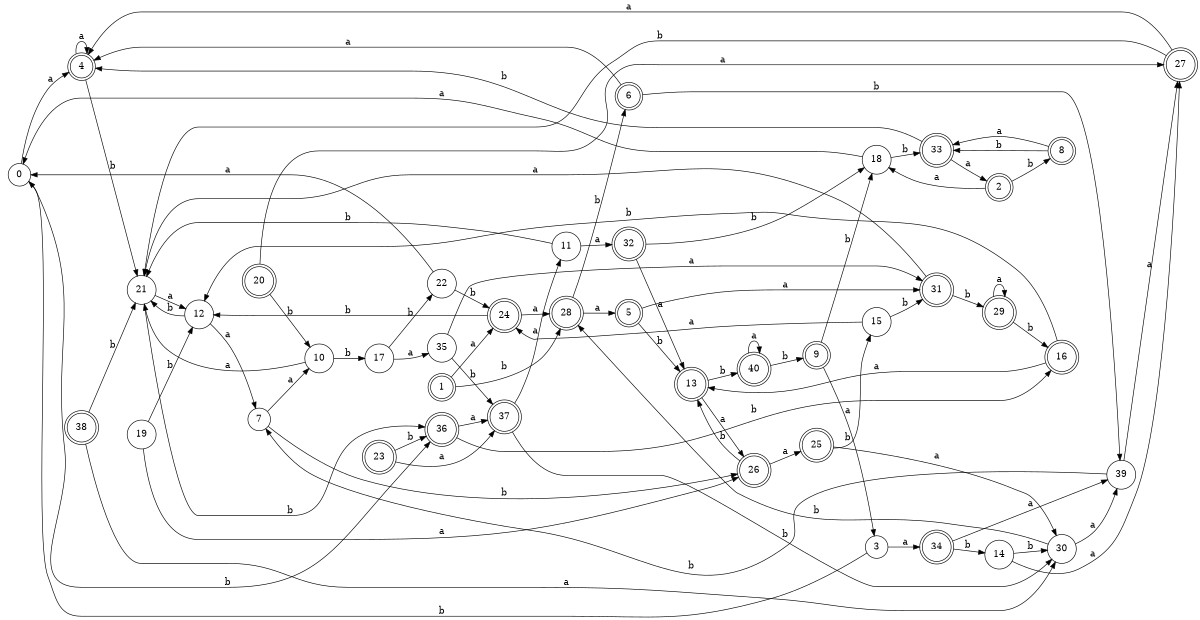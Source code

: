 digraph n33_2 {
__start0 [label="" shape="none"];

rankdir=LR;
size="8,5";

s0 [style="filled", color="black", fillcolor="white" shape="circle", label="0"];
s1 [style="rounded,filled", color="black", fillcolor="white" shape="doublecircle", label="1"];
s2 [style="rounded,filled", color="black", fillcolor="white" shape="doublecircle", label="2"];
s3 [style="filled", color="black", fillcolor="white" shape="circle", label="3"];
s4 [style="rounded,filled", color="black", fillcolor="white" shape="doublecircle", label="4"];
s5 [style="rounded,filled", color="black", fillcolor="white" shape="doublecircle", label="5"];
s6 [style="rounded,filled", color="black", fillcolor="white" shape="doublecircle", label="6"];
s7 [style="filled", color="black", fillcolor="white" shape="circle", label="7"];
s8 [style="rounded,filled", color="black", fillcolor="white" shape="doublecircle", label="8"];
s9 [style="rounded,filled", color="black", fillcolor="white" shape="doublecircle", label="9"];
s10 [style="filled", color="black", fillcolor="white" shape="circle", label="10"];
s11 [style="filled", color="black", fillcolor="white" shape="circle", label="11"];
s12 [style="filled", color="black", fillcolor="white" shape="circle", label="12"];
s13 [style="rounded,filled", color="black", fillcolor="white" shape="doublecircle", label="13"];
s14 [style="filled", color="black", fillcolor="white" shape="circle", label="14"];
s15 [style="filled", color="black", fillcolor="white" shape="circle", label="15"];
s16 [style="rounded,filled", color="black", fillcolor="white" shape="doublecircle", label="16"];
s17 [style="filled", color="black", fillcolor="white" shape="circle", label="17"];
s18 [style="filled", color="black", fillcolor="white" shape="circle", label="18"];
s19 [style="filled", color="black", fillcolor="white" shape="circle", label="19"];
s20 [style="rounded,filled", color="black", fillcolor="white" shape="doublecircle", label="20"];
s21 [style="filled", color="black", fillcolor="white" shape="circle", label="21"];
s22 [style="filled", color="black", fillcolor="white" shape="circle", label="22"];
s23 [style="rounded,filled", color="black", fillcolor="white" shape="doublecircle", label="23"];
s24 [style="rounded,filled", color="black", fillcolor="white" shape="doublecircle", label="24"];
s25 [style="rounded,filled", color="black", fillcolor="white" shape="doublecircle", label="25"];
s26 [style="rounded,filled", color="black", fillcolor="white" shape="doublecircle", label="26"];
s27 [style="rounded,filled", color="black", fillcolor="white" shape="doublecircle", label="27"];
s28 [style="rounded,filled", color="black", fillcolor="white" shape="doublecircle", label="28"];
s29 [style="rounded,filled", color="black", fillcolor="white" shape="doublecircle", label="29"];
s30 [style="filled", color="black", fillcolor="white" shape="circle", label="30"];
s31 [style="rounded,filled", color="black", fillcolor="white" shape="doublecircle", label="31"];
s32 [style="rounded,filled", color="black", fillcolor="white" shape="doublecircle", label="32"];
s33 [style="rounded,filled", color="black", fillcolor="white" shape="doublecircle", label="33"];
s34 [style="rounded,filled", color="black", fillcolor="white" shape="doublecircle", label="34"];
s35 [style="filled", color="black", fillcolor="white" shape="circle", label="35"];
s36 [style="rounded,filled", color="black", fillcolor="white" shape="doublecircle", label="36"];
s37 [style="rounded,filled", color="black", fillcolor="white" shape="doublecircle", label="37"];
s38 [style="rounded,filled", color="black", fillcolor="white" shape="doublecircle", label="38"];
s39 [style="filled", color="black", fillcolor="white" shape="circle", label="39"];
s40 [style="rounded,filled", color="black", fillcolor="white" shape="doublecircle", label="40"];
s0 -> s4 [label="a"];
s0 -> s36 [label="b"];
s1 -> s24 [label="a"];
s1 -> s28 [label="b"];
s2 -> s18 [label="a"];
s2 -> s8 [label="b"];
s3 -> s34 [label="a"];
s3 -> s0 [label="b"];
s4 -> s4 [label="a"];
s4 -> s21 [label="b"];
s5 -> s31 [label="a"];
s5 -> s13 [label="b"];
s6 -> s4 [label="a"];
s6 -> s39 [label="b"];
s7 -> s10 [label="a"];
s7 -> s26 [label="b"];
s8 -> s33 [label="a"];
s8 -> s33 [label="b"];
s9 -> s3 [label="a"];
s9 -> s18 [label="b"];
s10 -> s21 [label="a"];
s10 -> s17 [label="b"];
s11 -> s32 [label="a"];
s11 -> s21 [label="b"];
s12 -> s7 [label="a"];
s12 -> s21 [label="b"];
s13 -> s26 [label="a"];
s13 -> s40 [label="b"];
s14 -> s27 [label="a"];
s14 -> s30 [label="b"];
s15 -> s24 [label="a"];
s15 -> s31 [label="b"];
s16 -> s13 [label="a"];
s16 -> s12 [label="b"];
s17 -> s35 [label="a"];
s17 -> s22 [label="b"];
s18 -> s0 [label="a"];
s18 -> s33 [label="b"];
s19 -> s26 [label="a"];
s19 -> s12 [label="b"];
s20 -> s27 [label="a"];
s20 -> s10 [label="b"];
s21 -> s12 [label="a"];
s21 -> s36 [label="b"];
s22 -> s0 [label="a"];
s22 -> s24 [label="b"];
s23 -> s37 [label="a"];
s23 -> s36 [label="b"];
s24 -> s28 [label="a"];
s24 -> s12 [label="b"];
s25 -> s30 [label="a"];
s25 -> s15 [label="b"];
s26 -> s25 [label="a"];
s26 -> s13 [label="b"];
s27 -> s4 [label="a"];
s27 -> s21 [label="b"];
s28 -> s5 [label="a"];
s28 -> s6 [label="b"];
s29 -> s29 [label="a"];
s29 -> s16 [label="b"];
s30 -> s39 [label="a"];
s30 -> s28 [label="b"];
s31 -> s21 [label="a"];
s31 -> s29 [label="b"];
s32 -> s13 [label="a"];
s32 -> s18 [label="b"];
s33 -> s2 [label="a"];
s33 -> s4 [label="b"];
s34 -> s39 [label="a"];
s34 -> s14 [label="b"];
s35 -> s31 [label="a"];
s35 -> s37 [label="b"];
s36 -> s37 [label="a"];
s36 -> s16 [label="b"];
s37 -> s11 [label="a"];
s37 -> s30 [label="b"];
s38 -> s30 [label="a"];
s38 -> s21 [label="b"];
s39 -> s27 [label="a"];
s39 -> s7 [label="b"];
s40 -> s40 [label="a"];
s40 -> s9 [label="b"];

}